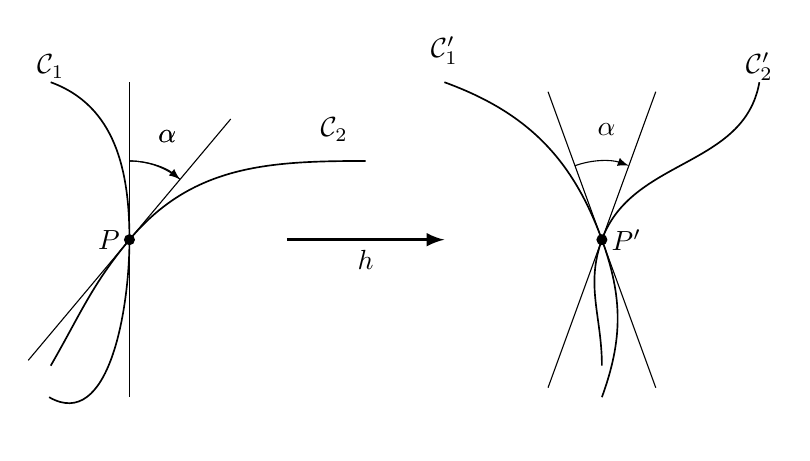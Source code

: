
\begin{tikzpicture}[scale=2]

     \coordinate (P) at (0,0);
     \draw [semithick]  (-0.5,1)[out=-20]  to [in=90] (P) [out=-90]  to [in=-30] (-0.51,-1) ;
     \draw (P)-- +(90:1)--(P)-- +(-90:1);

     \draw [semithick]  (1.5,0.5)[out=-180]  to [in=50] (P) [out=-130]  to [in=60] (-0.5,-0.8) ;
     \draw (P)-- +(50:1)--(P)-- +(-130:1);

      \draw (50:0.5) arc (50:90:0.5);
       \node at (70:0.7) {$\alpha$};
      \coordinate (PP) at (3,0);

     \draw [semithick]  (2,1)[out=-20]  to [in=110] (PP) [out=-70]  to [in=70] (3,-1) ;
     \draw (PP)-- +(110:1)--(PP)-- +(-70:1);

     \draw [semithick]  (4,1)[out=-100]  to [in=70] (PP) [out=-110]  to [in=90] (3,-0.8) ;
     \draw (PP)-- +(70:1)--(PP)-- +(-110:1);

      \draw[<-,>=latex] (50:0.5) arc (50:90:0.5);
       \node at (70:0.7) {$\alpha$};


      \draw[<-,>=latex] (PP)+(70:0.5) arc (70:110:0.5);
      \node at (3.03,0.7) {$\alpha$};

       \fill (P) circle (1pt);
       \node at (P) [left] {$P$};

       \fill (PP) circle (1pt);
       \node at (PP) [right] {$P'$};

       \node at (-0.5,1.1)  {$\mathcal{C}_1$};
      \node at (1.3,0.7)  {$\mathcal{C}_2$};
      \node at (2,1.2)  {$\mathcal{C}_1'$};
      \node at (4,1.1)  {$\mathcal{C}_2'$};

     \draw[->,>=latex,very thick] (1,0) -- (2,0) node[midway, below] {$h$};
\end{tikzpicture}
